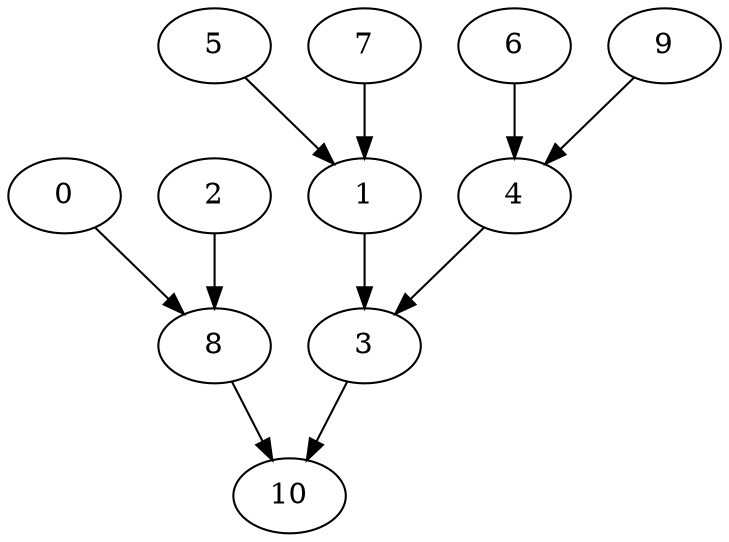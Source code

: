 digraph {
0 [operator="BE",name="8",distribution="Attacker",cost="73.0",probability="0.0"];
1 [operator="OR",first="7",second="5"];
2 [operator="BE",name="5",distribution="Attacker",cost="80.0",probability="0.4"];
3 [operator="AND"];
4 [operator="AND"];
5 [operator="BE",name="3",distribution="Attacker",cost="39.0",probability="0.5714285714285714"];
6 [operator="BE",name="4",distribution="Attacker",cost="42.0",probability="0.3770491803278688"];
7 [operator="BE",name="7",distribution="Attacker",cost="44.0",probability="0.9696969696969697"];
8 [operator="OR",first="0",second="2"];
9 [operator="BE",name="1",distribution="Attacker",cost="79.0",probability="0.4166666666666667"];
10 [operator="OR",sink="Attacker"];


0->8;
1->3;
2->8;
3->10;
4->3;
5->1;
6->4;
7->1;
8->10;
9->4;
}
